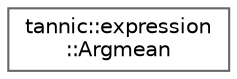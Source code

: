 digraph "Graphical Class Hierarchy"
{
 // LATEX_PDF_SIZE
  bgcolor="transparent";
  edge [fontname=Helvetica,fontsize=10,labelfontname=Helvetica,labelfontsize=10];
  node [fontname=Helvetica,fontsize=10,shape=box,height=0.2,width=0.4];
  rankdir="LR";
  Node0 [id="Node000000",label="tannic::expression\l::Argmean",height=0.2,width=0.4,color="grey40", fillcolor="white", style="filled",URL="$d8/d27/structtannic_1_1expression_1_1Argmean.html",tooltip=" "];
}
